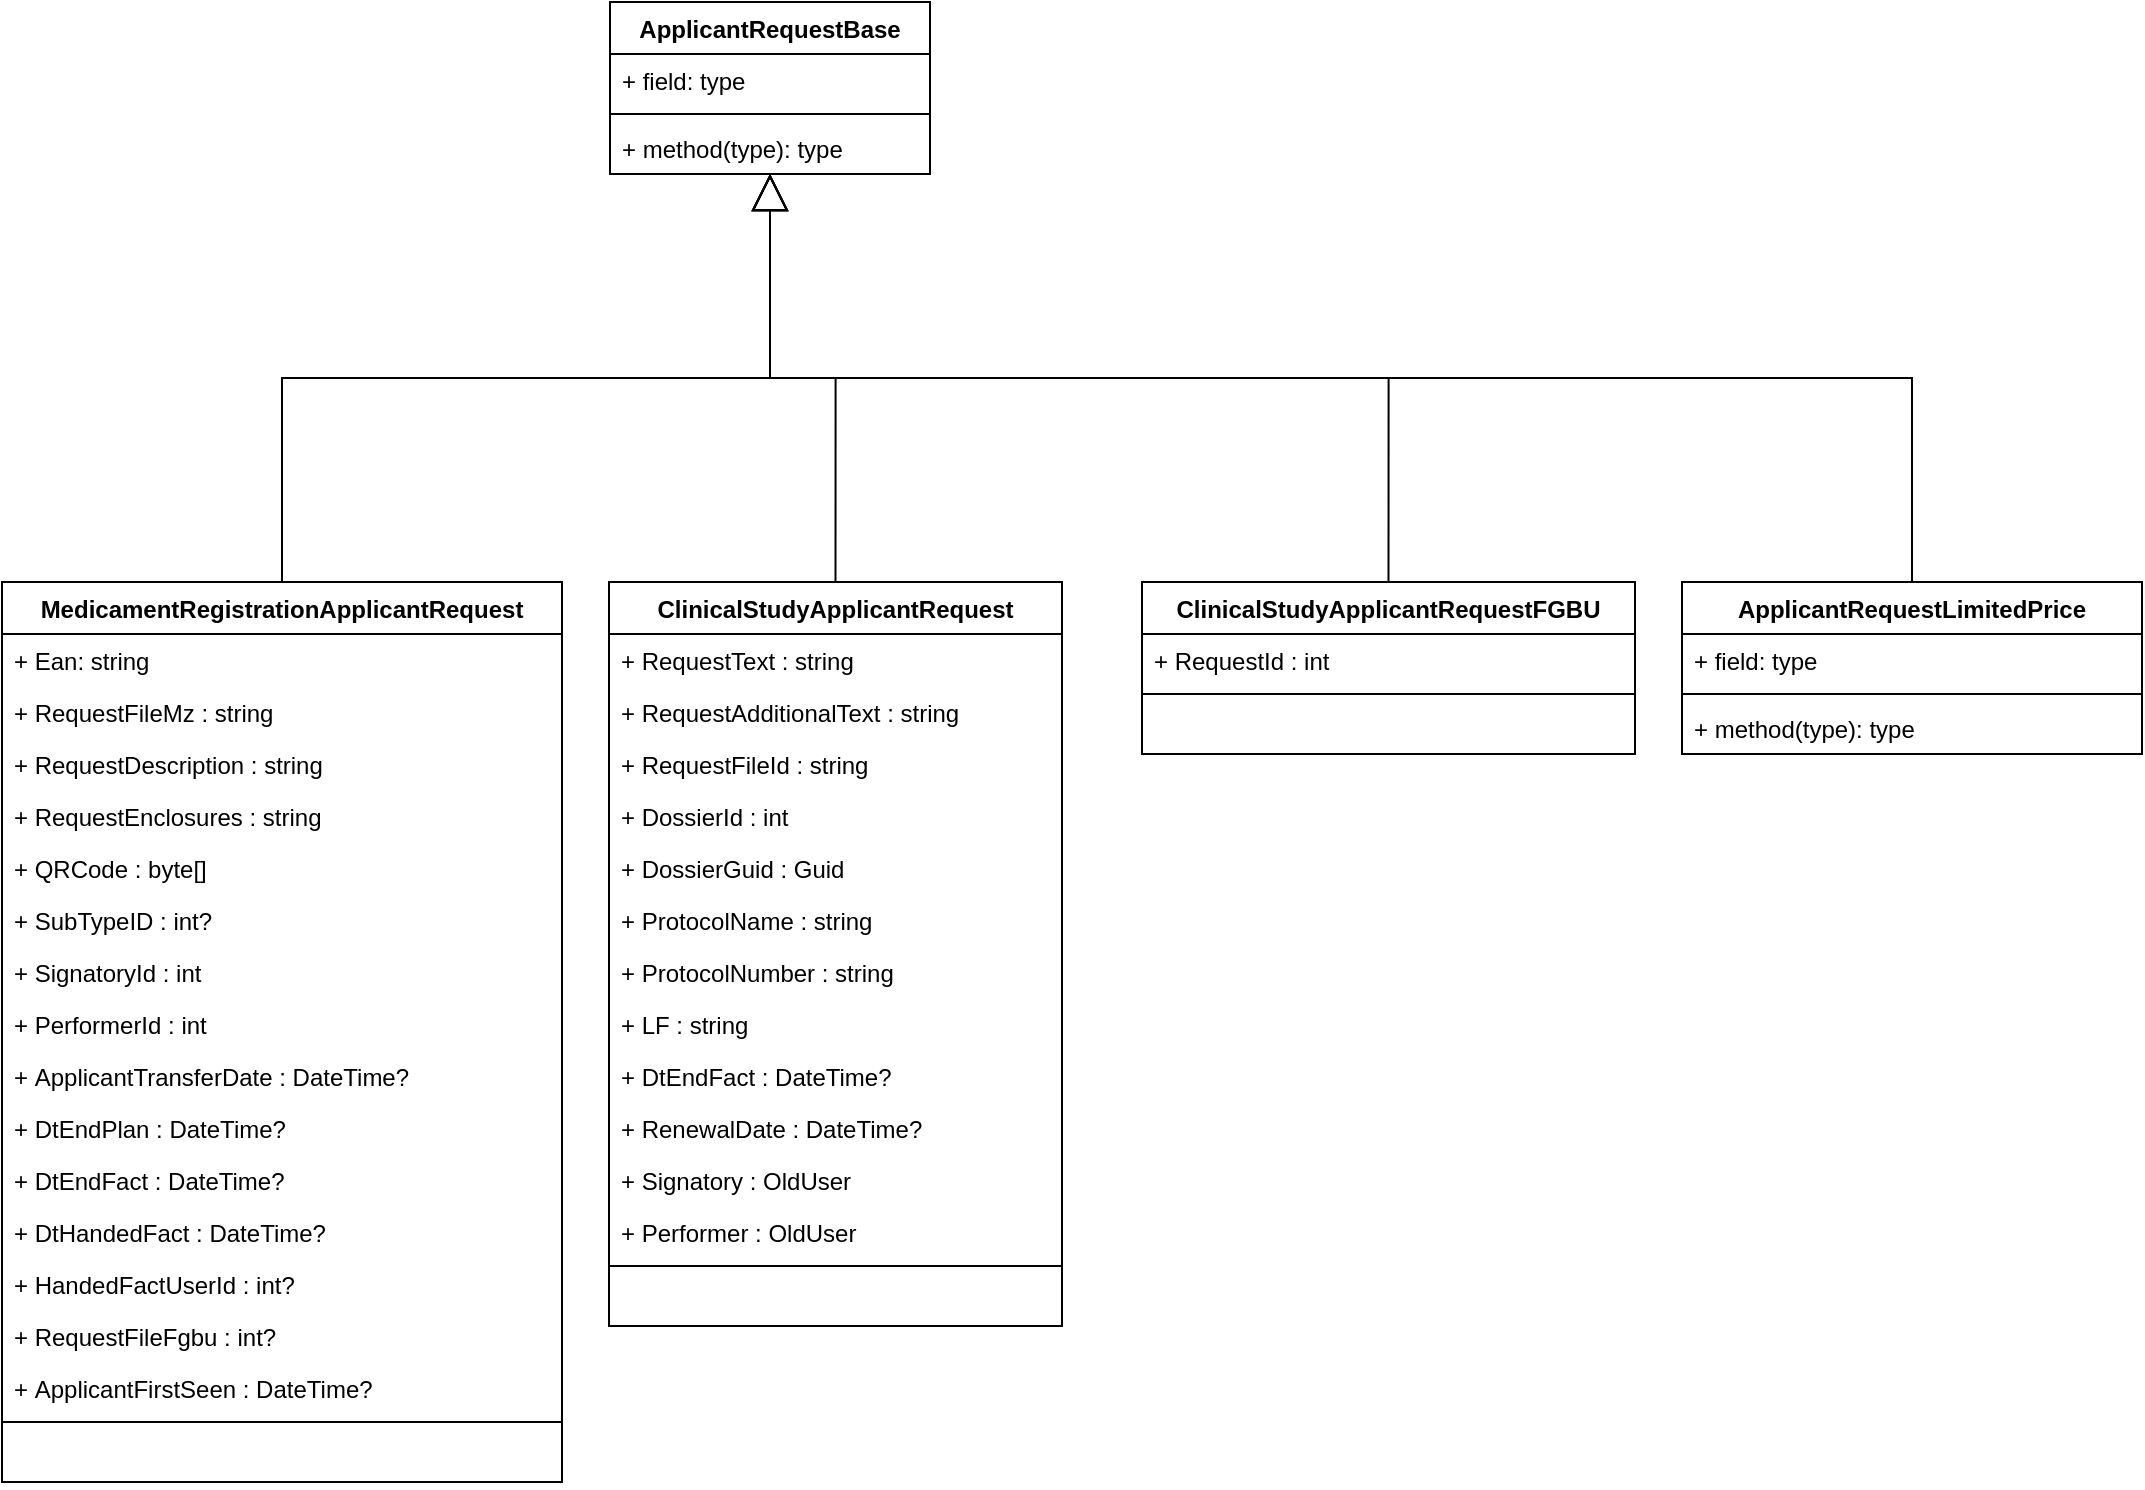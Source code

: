 <mxfile version="20.6.0" type="github">
  <diagram id="FbtvG5ja3MR5aEfaAjsH" name="Страница 1">
    <mxGraphModel dx="285" dy="377" grid="1" gridSize="10" guides="1" tooltips="1" connect="1" arrows="1" fold="1" page="1" pageScale="1" pageWidth="827" pageHeight="1169" math="0" shadow="0">
      <root>
        <mxCell id="0" />
        <mxCell id="1" parent="0" />
        <mxCell id="low-MrS_bK9RDzKWT8P9-1" value="ClinicalStudyApplicantRequest" style="swimlane;fontStyle=1;align=center;verticalAlign=top;childLayout=stackLayout;horizontal=1;startSize=26;horizontalStack=0;resizeParent=1;resizeParentMax=0;resizeLast=0;collapsible=1;marginBottom=0;" vertex="1" parent="1">
          <mxGeometry x="333.5" y="370" width="226.5" height="372" as="geometry" />
        </mxCell>
        <mxCell id="low-MrS_bK9RDzKWT8P9-2" value="+ RequestText : string" style="text;strokeColor=none;fillColor=none;align=left;verticalAlign=top;spacingLeft=4;spacingRight=4;overflow=hidden;rotatable=0;points=[[0,0.5],[1,0.5]];portConstraint=eastwest;" vertex="1" parent="low-MrS_bK9RDzKWT8P9-1">
          <mxGeometry y="26" width="226.5" height="26" as="geometry" />
        </mxCell>
        <mxCell id="low-MrS_bK9RDzKWT8P9-40" value="+ RequestAdditionalText : string" style="text;strokeColor=none;fillColor=none;align=left;verticalAlign=top;spacingLeft=4;spacingRight=4;overflow=hidden;rotatable=0;points=[[0,0.5],[1,0.5]];portConstraint=eastwest;" vertex="1" parent="low-MrS_bK9RDzKWT8P9-1">
          <mxGeometry y="52" width="226.5" height="26" as="geometry" />
        </mxCell>
        <mxCell id="low-MrS_bK9RDzKWT8P9-43" value="+ RequestFileId : string" style="text;strokeColor=none;fillColor=none;align=left;verticalAlign=top;spacingLeft=4;spacingRight=4;overflow=hidden;rotatable=0;points=[[0,0.5],[1,0.5]];portConstraint=eastwest;" vertex="1" parent="low-MrS_bK9RDzKWT8P9-1">
          <mxGeometry y="78" width="226.5" height="26" as="geometry" />
        </mxCell>
        <mxCell id="low-MrS_bK9RDzKWT8P9-46" value="+ DossierId : int" style="text;strokeColor=none;fillColor=none;align=left;verticalAlign=top;spacingLeft=4;spacingRight=4;overflow=hidden;rotatable=0;points=[[0,0.5],[1,0.5]];portConstraint=eastwest;" vertex="1" parent="low-MrS_bK9RDzKWT8P9-1">
          <mxGeometry y="104" width="226.5" height="26" as="geometry" />
        </mxCell>
        <mxCell id="low-MrS_bK9RDzKWT8P9-47" value="+ DossierGuid : Guid" style="text;strokeColor=none;fillColor=none;align=left;verticalAlign=top;spacingLeft=4;spacingRight=4;overflow=hidden;rotatable=0;points=[[0,0.5],[1,0.5]];portConstraint=eastwest;" vertex="1" parent="low-MrS_bK9RDzKWT8P9-1">
          <mxGeometry y="130" width="226.5" height="26" as="geometry" />
        </mxCell>
        <mxCell id="low-MrS_bK9RDzKWT8P9-45" value="+ ProtocolName : string" style="text;strokeColor=none;fillColor=none;align=left;verticalAlign=top;spacingLeft=4;spacingRight=4;overflow=hidden;rotatable=0;points=[[0,0.5],[1,0.5]];portConstraint=eastwest;" vertex="1" parent="low-MrS_bK9RDzKWT8P9-1">
          <mxGeometry y="156" width="226.5" height="26" as="geometry" />
        </mxCell>
        <mxCell id="low-MrS_bK9RDzKWT8P9-44" value="+ ProtocolNumber : string" style="text;strokeColor=none;fillColor=none;align=left;verticalAlign=top;spacingLeft=4;spacingRight=4;overflow=hidden;rotatable=0;points=[[0,0.5],[1,0.5]];portConstraint=eastwest;" vertex="1" parent="low-MrS_bK9RDzKWT8P9-1">
          <mxGeometry y="182" width="226.5" height="26" as="geometry" />
        </mxCell>
        <mxCell id="low-MrS_bK9RDzKWT8P9-42" value="+ LF : string" style="text;strokeColor=none;fillColor=none;align=left;verticalAlign=top;spacingLeft=4;spacingRight=4;overflow=hidden;rotatable=0;points=[[0,0.5],[1,0.5]];portConstraint=eastwest;" vertex="1" parent="low-MrS_bK9RDzKWT8P9-1">
          <mxGeometry y="208" width="226.5" height="26" as="geometry" />
        </mxCell>
        <mxCell id="low-MrS_bK9RDzKWT8P9-41" value="+ DtEndFact : DateTime?" style="text;strokeColor=none;fillColor=none;align=left;verticalAlign=top;spacingLeft=4;spacingRight=4;overflow=hidden;rotatable=0;points=[[0,0.5],[1,0.5]];portConstraint=eastwest;" vertex="1" parent="low-MrS_bK9RDzKWT8P9-1">
          <mxGeometry y="234" width="226.5" height="26" as="geometry" />
        </mxCell>
        <mxCell id="low-MrS_bK9RDzKWT8P9-39" value="+ RenewalDate : DateTime?" style="text;strokeColor=none;fillColor=none;align=left;verticalAlign=top;spacingLeft=4;spacingRight=4;overflow=hidden;rotatable=0;points=[[0,0.5],[1,0.5]];portConstraint=eastwest;" vertex="1" parent="low-MrS_bK9RDzKWT8P9-1">
          <mxGeometry y="260" width="226.5" height="26" as="geometry" />
        </mxCell>
        <mxCell id="low-MrS_bK9RDzKWT8P9-48" value="+ Signatory : OldUser" style="text;strokeColor=none;fillColor=none;align=left;verticalAlign=top;spacingLeft=4;spacingRight=4;overflow=hidden;rotatable=0;points=[[0,0.5],[1,0.5]];portConstraint=eastwest;" vertex="1" parent="low-MrS_bK9RDzKWT8P9-1">
          <mxGeometry y="286" width="226.5" height="26" as="geometry" />
        </mxCell>
        <mxCell id="low-MrS_bK9RDzKWT8P9-49" value="+ Performer : OldUser" style="text;strokeColor=none;fillColor=none;align=left;verticalAlign=top;spacingLeft=4;spacingRight=4;overflow=hidden;rotatable=0;points=[[0,0.5],[1,0.5]];portConstraint=eastwest;" vertex="1" parent="low-MrS_bK9RDzKWT8P9-1">
          <mxGeometry y="312" width="226.5" height="26" as="geometry" />
        </mxCell>
        <mxCell id="low-MrS_bK9RDzKWT8P9-3" value="" style="line;strokeWidth=1;fillColor=none;align=left;verticalAlign=middle;spacingTop=-1;spacingLeft=3;spacingRight=3;rotatable=0;labelPosition=right;points=[];portConstraint=eastwest;strokeColor=inherit;" vertex="1" parent="low-MrS_bK9RDzKWT8P9-1">
          <mxGeometry y="338" width="226.5" height="8" as="geometry" />
        </mxCell>
        <mxCell id="low-MrS_bK9RDzKWT8P9-4" value=" " style="text;strokeColor=none;fillColor=none;align=left;verticalAlign=top;spacingLeft=4;spacingRight=4;overflow=hidden;rotatable=0;points=[[0,0.5],[1,0.5]];portConstraint=eastwest;" vertex="1" parent="low-MrS_bK9RDzKWT8P9-1">
          <mxGeometry y="346" width="226.5" height="26" as="geometry" />
        </mxCell>
        <mxCell id="low-MrS_bK9RDzKWT8P9-5" value="ApplicantRequestLimitedPrice" style="swimlane;fontStyle=1;align=center;verticalAlign=top;childLayout=stackLayout;horizontal=1;startSize=26;horizontalStack=0;resizeParent=1;resizeParentMax=0;resizeLast=0;collapsible=1;marginBottom=0;" vertex="1" parent="1">
          <mxGeometry x="870" y="370" width="230" height="86" as="geometry" />
        </mxCell>
        <mxCell id="low-MrS_bK9RDzKWT8P9-6" value="+ field: type" style="text;strokeColor=none;fillColor=none;align=left;verticalAlign=top;spacingLeft=4;spacingRight=4;overflow=hidden;rotatable=0;points=[[0,0.5],[1,0.5]];portConstraint=eastwest;" vertex="1" parent="low-MrS_bK9RDzKWT8P9-5">
          <mxGeometry y="26" width="230" height="26" as="geometry" />
        </mxCell>
        <mxCell id="low-MrS_bK9RDzKWT8P9-7" value="" style="line;strokeWidth=1;fillColor=none;align=left;verticalAlign=middle;spacingTop=-1;spacingLeft=3;spacingRight=3;rotatable=0;labelPosition=right;points=[];portConstraint=eastwest;strokeColor=inherit;" vertex="1" parent="low-MrS_bK9RDzKWT8P9-5">
          <mxGeometry y="52" width="230" height="8" as="geometry" />
        </mxCell>
        <mxCell id="low-MrS_bK9RDzKWT8P9-8" value="+ method(type): type" style="text;strokeColor=none;fillColor=none;align=left;verticalAlign=top;spacingLeft=4;spacingRight=4;overflow=hidden;rotatable=0;points=[[0,0.5],[1,0.5]];portConstraint=eastwest;" vertex="1" parent="low-MrS_bK9RDzKWT8P9-5">
          <mxGeometry y="60" width="230" height="26" as="geometry" />
        </mxCell>
        <mxCell id="low-MrS_bK9RDzKWT8P9-9" value="MedicamentRegistrationApplicantRequest" style="swimlane;fontStyle=1;align=center;verticalAlign=top;childLayout=stackLayout;horizontal=1;startSize=26;horizontalStack=0;resizeParent=1;resizeParentMax=0;resizeLast=0;collapsible=1;marginBottom=0;" vertex="1" parent="1">
          <mxGeometry x="30" y="370" width="280" height="450" as="geometry" />
        </mxCell>
        <mxCell id="low-MrS_bK9RDzKWT8P9-10" value="+ Ean: string" style="text;strokeColor=none;fillColor=none;align=left;verticalAlign=top;spacingLeft=4;spacingRight=4;overflow=hidden;rotatable=0;points=[[0,0.5],[1,0.5]];portConstraint=eastwest;" vertex="1" parent="low-MrS_bK9RDzKWT8P9-9">
          <mxGeometry y="26" width="280" height="26" as="geometry" />
        </mxCell>
        <mxCell id="low-MrS_bK9RDzKWT8P9-21" value="+ RequestFileMz : string" style="text;strokeColor=none;fillColor=none;align=left;verticalAlign=top;spacingLeft=4;spacingRight=4;overflow=hidden;rotatable=0;points=[[0,0.5],[1,0.5]];portConstraint=eastwest;" vertex="1" parent="low-MrS_bK9RDzKWT8P9-9">
          <mxGeometry y="52" width="280" height="26" as="geometry" />
        </mxCell>
        <mxCell id="low-MrS_bK9RDzKWT8P9-22" value="+ RequestDescription : string" style="text;strokeColor=none;fillColor=none;align=left;verticalAlign=top;spacingLeft=4;spacingRight=4;overflow=hidden;rotatable=0;points=[[0,0.5],[1,0.5]];portConstraint=eastwest;" vertex="1" parent="low-MrS_bK9RDzKWT8P9-9">
          <mxGeometry y="78" width="280" height="26" as="geometry" />
        </mxCell>
        <mxCell id="low-MrS_bK9RDzKWT8P9-23" value="+ RequestEnclosures : string" style="text;strokeColor=none;fillColor=none;align=left;verticalAlign=top;spacingLeft=4;spacingRight=4;overflow=hidden;rotatable=0;points=[[0,0.5],[1,0.5]];portConstraint=eastwest;" vertex="1" parent="low-MrS_bK9RDzKWT8P9-9">
          <mxGeometry y="104" width="280" height="26" as="geometry" />
        </mxCell>
        <mxCell id="low-MrS_bK9RDzKWT8P9-24" value="+ QRCode : byte[]" style="text;strokeColor=none;fillColor=none;align=left;verticalAlign=top;spacingLeft=4;spacingRight=4;overflow=hidden;rotatable=0;points=[[0,0.5],[1,0.5]];portConstraint=eastwest;" vertex="1" parent="low-MrS_bK9RDzKWT8P9-9">
          <mxGeometry y="130" width="280" height="26" as="geometry" />
        </mxCell>
        <mxCell id="low-MrS_bK9RDzKWT8P9-25" value="+ SubTypeID : int?" style="text;strokeColor=none;fillColor=none;align=left;verticalAlign=top;spacingLeft=4;spacingRight=4;overflow=hidden;rotatable=0;points=[[0,0.5],[1,0.5]];portConstraint=eastwest;" vertex="1" parent="low-MrS_bK9RDzKWT8P9-9">
          <mxGeometry y="156" width="280" height="26" as="geometry" />
        </mxCell>
        <mxCell id="low-MrS_bK9RDzKWT8P9-26" value="+ SignatoryId : int" style="text;strokeColor=none;fillColor=none;align=left;verticalAlign=top;spacingLeft=4;spacingRight=4;overflow=hidden;rotatable=0;points=[[0,0.5],[1,0.5]];portConstraint=eastwest;" vertex="1" parent="low-MrS_bK9RDzKWT8P9-9">
          <mxGeometry y="182" width="280" height="26" as="geometry" />
        </mxCell>
        <mxCell id="low-MrS_bK9RDzKWT8P9-27" value="+ PerformerId : int" style="text;strokeColor=none;fillColor=none;align=left;verticalAlign=top;spacingLeft=4;spacingRight=4;overflow=hidden;rotatable=0;points=[[0,0.5],[1,0.5]];portConstraint=eastwest;" vertex="1" parent="low-MrS_bK9RDzKWT8P9-9">
          <mxGeometry y="208" width="280" height="26" as="geometry" />
        </mxCell>
        <mxCell id="low-MrS_bK9RDzKWT8P9-28" value="+ ApplicantTransferDate : DateTime?" style="text;strokeColor=none;fillColor=none;align=left;verticalAlign=top;spacingLeft=4;spacingRight=4;overflow=hidden;rotatable=0;points=[[0,0.5],[1,0.5]];portConstraint=eastwest;" vertex="1" parent="low-MrS_bK9RDzKWT8P9-9">
          <mxGeometry y="234" width="280" height="26" as="geometry" />
        </mxCell>
        <mxCell id="low-MrS_bK9RDzKWT8P9-29" value="+ DtEndPlan : DateTime?" style="text;strokeColor=none;fillColor=none;align=left;verticalAlign=top;spacingLeft=4;spacingRight=4;overflow=hidden;rotatable=0;points=[[0,0.5],[1,0.5]];portConstraint=eastwest;" vertex="1" parent="low-MrS_bK9RDzKWT8P9-9">
          <mxGeometry y="260" width="280" height="26" as="geometry" />
        </mxCell>
        <mxCell id="low-MrS_bK9RDzKWT8P9-30" value="+ DtEndFact : DateTime?" style="text;strokeColor=none;fillColor=none;align=left;verticalAlign=top;spacingLeft=4;spacingRight=4;overflow=hidden;rotatable=0;points=[[0,0.5],[1,0.5]];portConstraint=eastwest;" vertex="1" parent="low-MrS_bK9RDzKWT8P9-9">
          <mxGeometry y="286" width="280" height="26" as="geometry" />
        </mxCell>
        <mxCell id="low-MrS_bK9RDzKWT8P9-31" value="+ DtHandedFact : DateTime?" style="text;strokeColor=none;fillColor=none;align=left;verticalAlign=top;spacingLeft=4;spacingRight=4;overflow=hidden;rotatable=0;points=[[0,0.5],[1,0.5]];portConstraint=eastwest;" vertex="1" parent="low-MrS_bK9RDzKWT8P9-9">
          <mxGeometry y="312" width="280" height="26" as="geometry" />
        </mxCell>
        <mxCell id="low-MrS_bK9RDzKWT8P9-32" value="+ HandedFactUserId : int?" style="text;strokeColor=none;fillColor=none;align=left;verticalAlign=top;spacingLeft=4;spacingRight=4;overflow=hidden;rotatable=0;points=[[0,0.5],[1,0.5]];portConstraint=eastwest;" vertex="1" parent="low-MrS_bK9RDzKWT8P9-9">
          <mxGeometry y="338" width="280" height="26" as="geometry" />
        </mxCell>
        <mxCell id="low-MrS_bK9RDzKWT8P9-33" value="+ RequestFileFgbu : int?" style="text;strokeColor=none;fillColor=none;align=left;verticalAlign=top;spacingLeft=4;spacingRight=4;overflow=hidden;rotatable=0;points=[[0,0.5],[1,0.5]];portConstraint=eastwest;" vertex="1" parent="low-MrS_bK9RDzKWT8P9-9">
          <mxGeometry y="364" width="280" height="26" as="geometry" />
        </mxCell>
        <mxCell id="low-MrS_bK9RDzKWT8P9-34" value="+ ApplicantFirstSeen : DateTime?" style="text;strokeColor=none;fillColor=none;align=left;verticalAlign=top;spacingLeft=4;spacingRight=4;overflow=hidden;rotatable=0;points=[[0,0.5],[1,0.5]];portConstraint=eastwest;" vertex="1" parent="low-MrS_bK9RDzKWT8P9-9">
          <mxGeometry y="390" width="280" height="26" as="geometry" />
        </mxCell>
        <mxCell id="low-MrS_bK9RDzKWT8P9-11" value="" style="line;strokeWidth=1;fillColor=none;align=left;verticalAlign=middle;spacingTop=-1;spacingLeft=3;spacingRight=3;rotatable=0;labelPosition=right;points=[];portConstraint=eastwest;strokeColor=inherit;" vertex="1" parent="low-MrS_bK9RDzKWT8P9-9">
          <mxGeometry y="416" width="280" height="8" as="geometry" />
        </mxCell>
        <mxCell id="low-MrS_bK9RDzKWT8P9-12" value=" " style="text;strokeColor=none;fillColor=none;align=left;verticalAlign=top;spacingLeft=4;spacingRight=4;overflow=hidden;rotatable=0;points=[[0,0.5],[1,0.5]];portConstraint=eastwest;" vertex="1" parent="low-MrS_bK9RDzKWT8P9-9">
          <mxGeometry y="424" width="280" height="26" as="geometry" />
        </mxCell>
        <mxCell id="low-MrS_bK9RDzKWT8P9-13" value="ApplicantRequestBase" style="swimlane;fontStyle=1;align=center;verticalAlign=top;childLayout=stackLayout;horizontal=1;startSize=26;horizontalStack=0;resizeParent=1;resizeParentMax=0;resizeLast=0;collapsible=1;marginBottom=0;" vertex="1" parent="1">
          <mxGeometry x="334" y="80" width="160" height="86" as="geometry" />
        </mxCell>
        <mxCell id="low-MrS_bK9RDzKWT8P9-14" value="+ field: type" style="text;strokeColor=none;fillColor=none;align=left;verticalAlign=top;spacingLeft=4;spacingRight=4;overflow=hidden;rotatable=0;points=[[0,0.5],[1,0.5]];portConstraint=eastwest;" vertex="1" parent="low-MrS_bK9RDzKWT8P9-13">
          <mxGeometry y="26" width="160" height="26" as="geometry" />
        </mxCell>
        <mxCell id="low-MrS_bK9RDzKWT8P9-15" value="" style="line;strokeWidth=1;fillColor=none;align=left;verticalAlign=middle;spacingTop=-1;spacingLeft=3;spacingRight=3;rotatable=0;labelPosition=right;points=[];portConstraint=eastwest;strokeColor=inherit;" vertex="1" parent="low-MrS_bK9RDzKWT8P9-13">
          <mxGeometry y="52" width="160" height="8" as="geometry" />
        </mxCell>
        <mxCell id="low-MrS_bK9RDzKWT8P9-16" value="+ method(type): type" style="text;strokeColor=none;fillColor=none;align=left;verticalAlign=top;spacingLeft=4;spacingRight=4;overflow=hidden;rotatable=0;points=[[0,0.5],[1,0.5]];portConstraint=eastwest;" vertex="1" parent="low-MrS_bK9RDzKWT8P9-13">
          <mxGeometry y="60" width="160" height="26" as="geometry" />
        </mxCell>
        <mxCell id="low-MrS_bK9RDzKWT8P9-18" value="" style="endArrow=block;endSize=16;endFill=0;html=1;rounded=0;edgeStyle=orthogonalEdgeStyle;exitX=0.5;exitY=0;exitDx=0;exitDy=0;" edge="1" parent="1" source="low-MrS_bK9RDzKWT8P9-9" target="low-MrS_bK9RDzKWT8P9-13">
          <mxGeometry width="160" relative="1" as="geometry">
            <mxPoint x="330" y="410" as="sourcePoint" />
            <mxPoint x="490" y="410" as="targetPoint" />
          </mxGeometry>
        </mxCell>
        <mxCell id="low-MrS_bK9RDzKWT8P9-19" value="" style="endArrow=block;endSize=16;endFill=0;html=1;rounded=0;edgeStyle=orthogonalEdgeStyle;exitX=0.5;exitY=0;exitDx=0;exitDy=0;" edge="1" parent="1" source="low-MrS_bK9RDzKWT8P9-1" target="low-MrS_bK9RDzKWT8P9-13">
          <mxGeometry width="160" relative="1" as="geometry">
            <mxPoint x="180" y="380" as="sourcePoint" />
            <mxPoint x="424" y="176" as="targetPoint" />
          </mxGeometry>
        </mxCell>
        <mxCell id="low-MrS_bK9RDzKWT8P9-20" value="" style="endArrow=block;endSize=16;endFill=0;html=1;rounded=0;edgeStyle=orthogonalEdgeStyle;exitX=0.5;exitY=0;exitDx=0;exitDy=0;" edge="1" parent="1" source="low-MrS_bK9RDzKWT8P9-5" target="low-MrS_bK9RDzKWT8P9-13">
          <mxGeometry width="160" relative="1" as="geometry">
            <mxPoint x="456.75" y="380" as="sourcePoint" />
            <mxPoint x="424" y="176" as="targetPoint" />
          </mxGeometry>
        </mxCell>
        <mxCell id="low-MrS_bK9RDzKWT8P9-35" value="ClinicalStudyApplicantRequestFGBU" style="swimlane;fontStyle=1;align=center;verticalAlign=top;childLayout=stackLayout;horizontal=1;startSize=26;horizontalStack=0;resizeParent=1;resizeParentMax=0;resizeLast=0;collapsible=1;marginBottom=0;" vertex="1" parent="1">
          <mxGeometry x="600" y="370" width="246.5" height="86" as="geometry">
            <mxRectangle x="590" y="370" width="250" height="30" as="alternateBounds" />
          </mxGeometry>
        </mxCell>
        <mxCell id="low-MrS_bK9RDzKWT8P9-36" value="+ RequestId : int" style="text;strokeColor=none;fillColor=none;align=left;verticalAlign=top;spacingLeft=4;spacingRight=4;overflow=hidden;rotatable=0;points=[[0,0.5],[1,0.5]];portConstraint=eastwest;" vertex="1" parent="low-MrS_bK9RDzKWT8P9-35">
          <mxGeometry y="26" width="246.5" height="26" as="geometry" />
        </mxCell>
        <mxCell id="low-MrS_bK9RDzKWT8P9-37" value="" style="line;strokeWidth=1;fillColor=none;align=left;verticalAlign=middle;spacingTop=-1;spacingLeft=3;spacingRight=3;rotatable=0;labelPosition=right;points=[];portConstraint=eastwest;strokeColor=inherit;" vertex="1" parent="low-MrS_bK9RDzKWT8P9-35">
          <mxGeometry y="52" width="246.5" height="8" as="geometry" />
        </mxCell>
        <mxCell id="low-MrS_bK9RDzKWT8P9-38" value=" " style="text;strokeColor=none;fillColor=none;align=left;verticalAlign=top;spacingLeft=4;spacingRight=4;overflow=hidden;rotatable=0;points=[[0,0.5],[1,0.5]];portConstraint=eastwest;" vertex="1" parent="low-MrS_bK9RDzKWT8P9-35">
          <mxGeometry y="60" width="246.5" height="26" as="geometry" />
        </mxCell>
        <mxCell id="low-MrS_bK9RDzKWT8P9-50" value="" style="endArrow=block;endSize=16;endFill=0;html=1;rounded=0;edgeStyle=orthogonalEdgeStyle;exitX=0.5;exitY=0;exitDx=0;exitDy=0;" edge="1" parent="1" source="low-MrS_bK9RDzKWT8P9-35" target="low-MrS_bK9RDzKWT8P9-13">
          <mxGeometry width="160" relative="1" as="geometry">
            <mxPoint x="456.75" y="380.0" as="sourcePoint" />
            <mxPoint x="423.966" y="176.0" as="targetPoint" />
          </mxGeometry>
        </mxCell>
      </root>
    </mxGraphModel>
  </diagram>
</mxfile>
